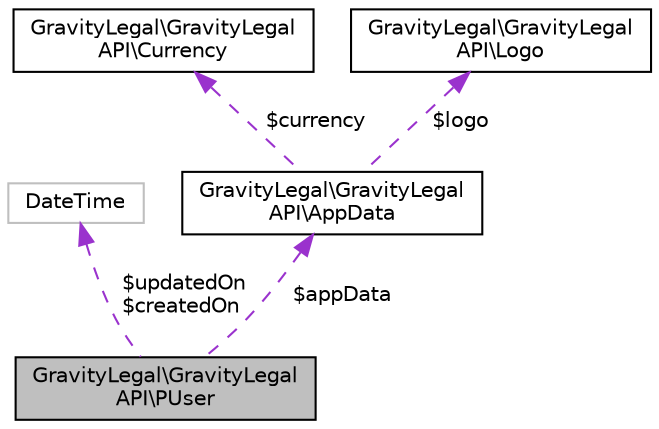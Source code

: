digraph "GravityLegal\GravityLegalAPI\PUser"
{
 // LATEX_PDF_SIZE
  edge [fontname="Helvetica",fontsize="10",labelfontname="Helvetica",labelfontsize="10"];
  node [fontname="Helvetica",fontsize="10",shape=record];
  Node1 [label="GravityLegal\\GravityLegal\lAPI\\PUser",height=0.2,width=0.4,color="black", fillcolor="grey75", style="filled", fontcolor="black",tooltip=" "];
  Node2 -> Node1 [dir="back",color="darkorchid3",fontsize="10",style="dashed",label=" $updatedOn\n$createdOn" ,fontname="Helvetica"];
  Node2 [label="DateTime",height=0.2,width=0.4,color="grey75", fillcolor="white", style="filled",tooltip=" "];
  Node3 -> Node1 [dir="back",color="darkorchid3",fontsize="10",style="dashed",label=" $appData" ,fontname="Helvetica"];
  Node3 [label="GravityLegal\\GravityLegal\lAPI\\AppData",height=0.2,width=0.4,color="black", fillcolor="white", style="filled",URL="$classGravityLegal_1_1GravityLegalAPI_1_1AppData.html",tooltip=" "];
  Node4 -> Node3 [dir="back",color="darkorchid3",fontsize="10",style="dashed",label=" $currency" ,fontname="Helvetica"];
  Node4 [label="GravityLegal\\GravityLegal\lAPI\\Currency",height=0.2,width=0.4,color="black", fillcolor="white", style="filled",URL="$classGravityLegal_1_1GravityLegalAPI_1_1Currency.html",tooltip=" "];
  Node5 -> Node3 [dir="back",color="darkorchid3",fontsize="10",style="dashed",label=" $logo" ,fontname="Helvetica"];
  Node5 [label="GravityLegal\\GravityLegal\lAPI\\Logo",height=0.2,width=0.4,color="black", fillcolor="white", style="filled",URL="$classGravityLegal_1_1GravityLegalAPI_1_1Logo.html",tooltip=" "];
}
